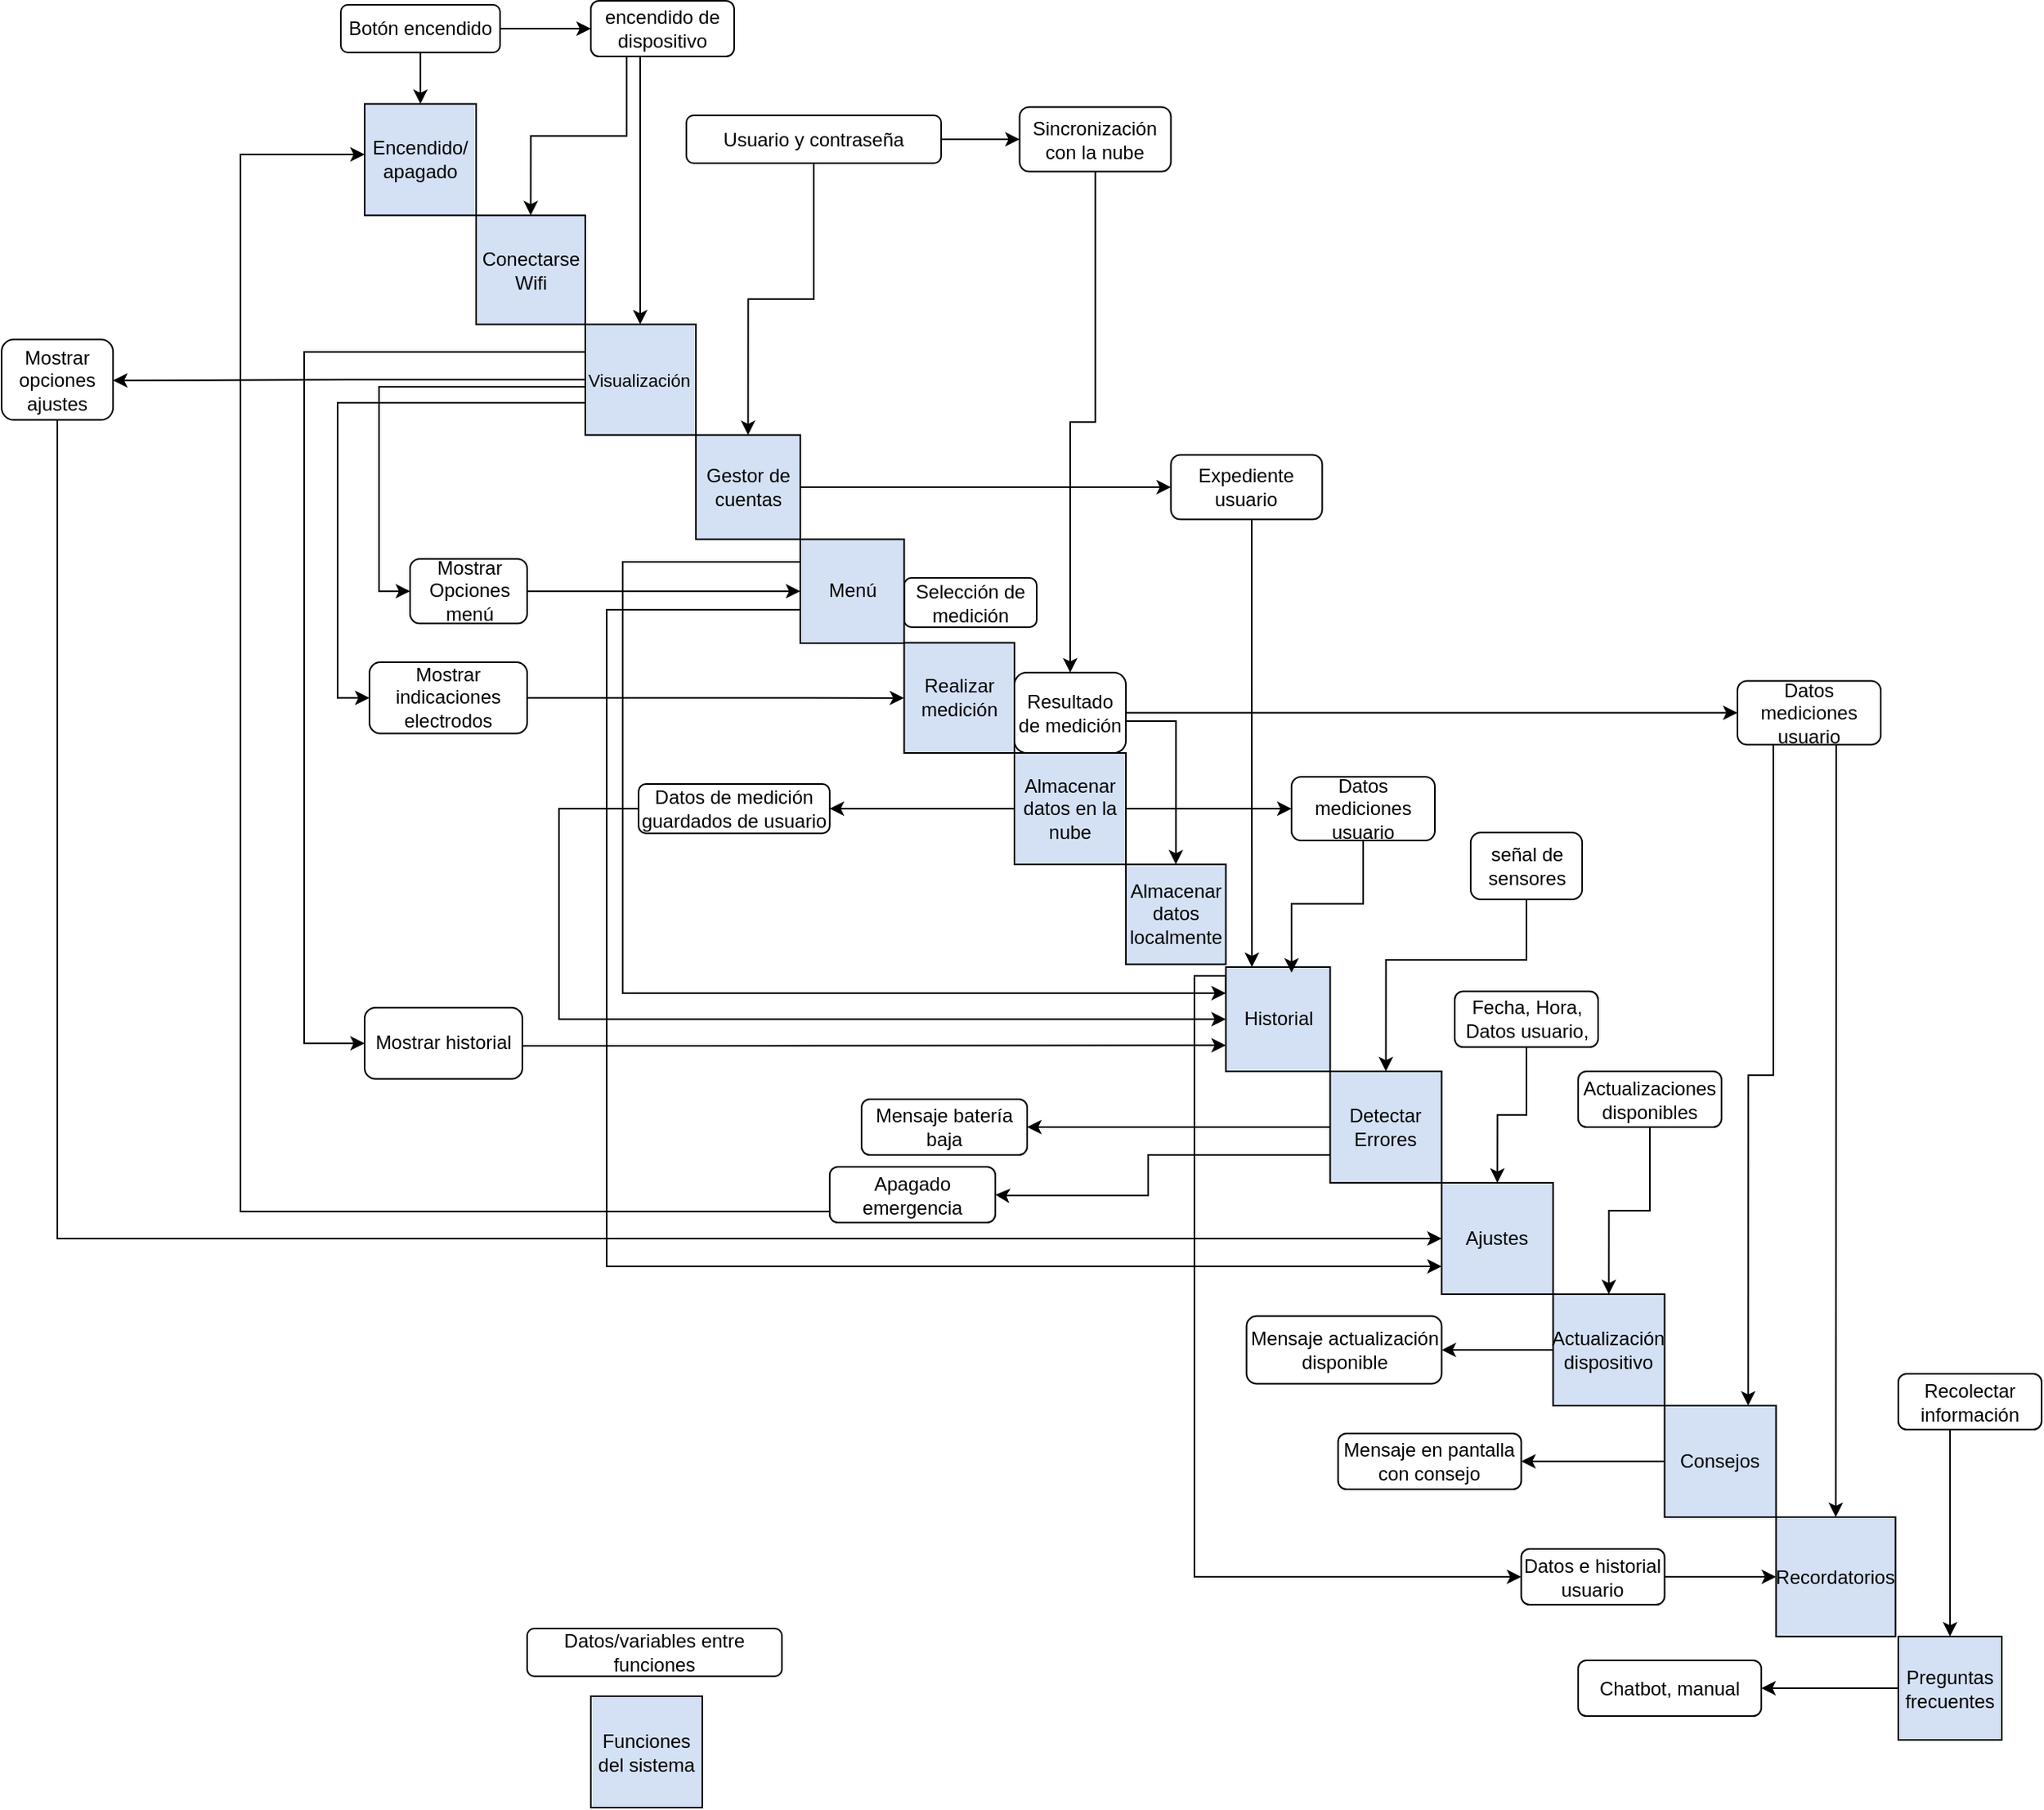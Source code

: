 <mxfile version="15.4.3" type="github">
  <diagram id="Nj07bCPPSiQxX_Wcg0r5" name="Page-1">
    <mxGraphModel dx="1108" dy="482" grid="1" gridSize="10" guides="1" tooltips="1" connect="1" arrows="1" fold="1" page="1" pageScale="1" pageWidth="827" pageHeight="1169" math="0" shadow="0">
      <root>
        <mxCell id="0" />
        <mxCell id="1" parent="0" />
        <mxCell id="xx2dYzDbVYMF6buf9vaY-4" style="edgeStyle=orthogonalEdgeStyle;rounded=0;orthogonalLoop=1;jettySize=auto;html=1;" edge="1" parent="1" source="CXU5azMome1cHcGIRZeV-1" target="xx2dYzDbVYMF6buf9vaY-2">
          <mxGeometry relative="1" as="geometry" />
        </mxCell>
        <mxCell id="CXU5azMome1cHcGIRZeV-1" value="Gestor de cuentas" style="whiteSpace=wrap;html=1;aspect=fixed;fillColor=#D4E1F5;" parent="1" vertex="1">
          <mxGeometry x="486" y="280.26" width="65.5" height="65.5" as="geometry" />
        </mxCell>
        <mxCell id="CXU5azMome1cHcGIRZeV-2" value="Realizar medición" style="whiteSpace=wrap;html=1;aspect=fixed;fillColor=#D4E1F5;" parent="1" vertex="1">
          <mxGeometry x="616.75" y="410.75" width="69.25" height="69.25" as="geometry" />
        </mxCell>
        <mxCell id="CXU5azMome1cHcGIRZeV-5" value="Ajustes" style="whiteSpace=wrap;html=1;aspect=fixed;fillColor=#D4E1F5;" parent="1" vertex="1">
          <mxGeometry x="954.25" y="750" width="70" height="70" as="geometry" />
        </mxCell>
        <mxCell id="67Dht7YHLMiTtMJzF1Od-41" style="edgeStyle=orthogonalEdgeStyle;rounded=0;orthogonalLoop=1;jettySize=auto;html=1;entryX=1;entryY=0.5;entryDx=0;entryDy=0;fontSize=11;" parent="1" source="CXU5azMome1cHcGIRZeV-8" target="iT-QjhbkleCrby-z9CVg-93" edge="1">
          <mxGeometry relative="1" as="geometry" />
        </mxCell>
        <mxCell id="67Dht7YHLMiTtMJzF1Od-42" style="edgeStyle=orthogonalEdgeStyle;rounded=0;orthogonalLoop=1;jettySize=auto;html=1;exitX=0;exitY=0.75;exitDx=0;exitDy=0;entryX=1;entryY=0.5;entryDx=0;entryDy=0;fontSize=11;" parent="1" source="CXU5azMome1cHcGIRZeV-8" target="iT-QjhbkleCrby-z9CVg-60" edge="1">
          <mxGeometry relative="1" as="geometry">
            <Array as="points">
              <mxPoint x="770" y="733" />
              <mxPoint x="770" y="758" />
              <mxPoint x="680" y="758" />
            </Array>
          </mxGeometry>
        </mxCell>
        <mxCell id="CXU5azMome1cHcGIRZeV-8" value="Detectar Errores" style="whiteSpace=wrap;html=1;aspect=fixed;fillColor=#D4E1F5;" parent="1" vertex="1">
          <mxGeometry x="884.25" y="680" width="70" height="70" as="geometry" />
        </mxCell>
        <mxCell id="67Dht7YHLMiTtMJzF1Od-54" style="edgeStyle=orthogonalEdgeStyle;rounded=0;orthogonalLoop=1;jettySize=auto;html=1;exitX=0;exitY=0.5;exitDx=0;exitDy=0;fontSize=11;" parent="1" source="CXU5azMome1cHcGIRZeV-9" target="iT-QjhbkleCrby-z9CVg-35" edge="1">
          <mxGeometry relative="1" as="geometry" />
        </mxCell>
        <mxCell id="xx2dYzDbVYMF6buf9vaY-8" style="edgeStyle=orthogonalEdgeStyle;rounded=0;orthogonalLoop=1;jettySize=auto;html=1;entryX=0;entryY=0.5;entryDx=0;entryDy=0;" edge="1" parent="1" source="CXU5azMome1cHcGIRZeV-9" target="iT-QjhbkleCrby-z9CVg-19">
          <mxGeometry relative="1" as="geometry" />
        </mxCell>
        <mxCell id="CXU5azMome1cHcGIRZeV-9" value="Almacenar datos en la nube" style="whiteSpace=wrap;html=1;aspect=fixed;fillColor=#D4E1F5;" parent="1" vertex="1">
          <mxGeometry x="686" y="480" width="70" height="70" as="geometry" />
        </mxCell>
        <mxCell id="67Dht7YHLMiTtMJzF1Od-39" style="edgeStyle=orthogonalEdgeStyle;rounded=0;orthogonalLoop=1;jettySize=auto;html=1;entryX=1;entryY=0.5;entryDx=0;entryDy=0;fontSize=11;" parent="1" source="CXU5azMome1cHcGIRZeV-11" target="iT-QjhbkleCrby-z9CVg-71" edge="1">
          <mxGeometry relative="1" as="geometry" />
        </mxCell>
        <mxCell id="CXU5azMome1cHcGIRZeV-11" value="Consejos" style="whiteSpace=wrap;html=1;aspect=fixed;fillColor=#D4E1F5;" parent="1" vertex="1">
          <mxGeometry x="1094.25" y="890" width="70" height="70" as="geometry" />
        </mxCell>
        <mxCell id="CXU5azMome1cHcGIRZeV-12" value="Recordatorios" style="whiteSpace=wrap;html=1;aspect=fixed;fillColor=#D4E1F5;" parent="1" vertex="1">
          <mxGeometry x="1164.25" y="960" width="75" height="75" as="geometry" />
        </mxCell>
        <mxCell id="67Dht7YHLMiTtMJzF1Od-35" style="edgeStyle=orthogonalEdgeStyle;rounded=0;orthogonalLoop=1;jettySize=auto;html=1;entryX=1;entryY=0.5;entryDx=0;entryDy=0;fontSize=11;" parent="1" source="CXU5azMome1cHcGIRZeV-13" target="iT-QjhbkleCrby-z9CVg-74" edge="1">
          <mxGeometry relative="1" as="geometry" />
        </mxCell>
        <mxCell id="CXU5azMome1cHcGIRZeV-13" value="Preguntas frecuentes" style="whiteSpace=wrap;html=1;aspect=fixed;fillColor=#D4E1F5;" parent="1" vertex="1">
          <mxGeometry x="1241" y="1035" width="65" height="65" as="geometry" />
        </mxCell>
        <mxCell id="GFn40_tMTBPi8Aqq6Cur-4" style="edgeStyle=orthogonalEdgeStyle;rounded=0;orthogonalLoop=1;jettySize=auto;html=1;entryX=0;entryY=0.5;entryDx=0;entryDy=0;" parent="1" source="iT-QjhbkleCrby-z9CVg-3" target="iT-QjhbkleCrby-z9CVg-83" edge="1">
          <mxGeometry relative="1" as="geometry" />
        </mxCell>
        <mxCell id="67Dht7YHLMiTtMJzF1Od-57" style="edgeStyle=orthogonalEdgeStyle;rounded=0;orthogonalLoop=1;jettySize=auto;html=1;entryX=0.5;entryY=0;entryDx=0;entryDy=0;fontSize=11;" parent="1" source="iT-QjhbkleCrby-z9CVg-3" target="CXU5azMome1cHcGIRZeV-1" edge="1">
          <mxGeometry relative="1" as="geometry" />
        </mxCell>
        <mxCell id="iT-QjhbkleCrby-z9CVg-3" value="Usuario y contraseña" style="rounded=1;whiteSpace=wrap;html=1;" parent="1" vertex="1">
          <mxGeometry x="480" y="79.5" width="160" height="30" as="geometry" />
        </mxCell>
        <mxCell id="iT-QjhbkleCrby-z9CVg-5" value="Funciones del sistema" style="whiteSpace=wrap;html=1;aspect=fixed;fillColor=#D4E1F5;" parent="1" vertex="1">
          <mxGeometry x="420" y="1072.5" width="70" height="70" as="geometry" />
        </mxCell>
        <mxCell id="iT-QjhbkleCrby-z9CVg-6" value="Datos/variables entre funciones" style="rounded=1;whiteSpace=wrap;html=1;" parent="1" vertex="1">
          <mxGeometry x="380" y="1030" width="160" height="30" as="geometry" />
        </mxCell>
        <mxCell id="iT-QjhbkleCrby-z9CVg-7" value="Selección de medición" style="rounded=1;whiteSpace=wrap;html=1;" parent="1" vertex="1">
          <mxGeometry x="616.75" y="370" width="83.25" height="31" as="geometry" />
        </mxCell>
        <mxCell id="67Dht7YHLMiTtMJzF1Od-49" style="edgeStyle=orthogonalEdgeStyle;rounded=0;orthogonalLoop=1;jettySize=auto;html=1;entryX=0.5;entryY=0;entryDx=0;entryDy=0;fontSize=11;" parent="1" target="GFn40_tMTBPi8Aqq6Cur-2" edge="1">
          <mxGeometry relative="1" as="geometry">
            <mxPoint x="750" y="455" as="sourcePoint" />
            <Array as="points">
              <mxPoint x="750" y="460" />
              <mxPoint x="787" y="460" />
            </Array>
          </mxGeometry>
        </mxCell>
        <mxCell id="67Dht7YHLMiTtMJzF1Od-72" style="edgeStyle=orthogonalEdgeStyle;rounded=0;orthogonalLoop=1;jettySize=auto;html=1;entryX=0;entryY=0.5;entryDx=0;entryDy=0;fontSize=11;" parent="1" source="iT-QjhbkleCrby-z9CVg-15" target="67Dht7YHLMiTtMJzF1Od-70" edge="1">
          <mxGeometry relative="1" as="geometry" />
        </mxCell>
        <mxCell id="iT-QjhbkleCrby-z9CVg-15" value="Resultado de medición" style="rounded=1;whiteSpace=wrap;html=1;" parent="1" vertex="1">
          <mxGeometry x="686" y="429.5" width="70" height="50.5" as="geometry" />
        </mxCell>
        <mxCell id="67Dht7YHLMiTtMJzF1Od-69" style="edgeStyle=orthogonalEdgeStyle;rounded=0;orthogonalLoop=1;jettySize=auto;html=1;entryX=0;entryY=0.5;entryDx=0;entryDy=0;fontSize=11;" parent="1" source="iT-QjhbkleCrby-z9CVg-35" target="CXU5azMome1cHcGIRZeV-4" edge="1">
          <mxGeometry relative="1" as="geometry">
            <Array as="points">
              <mxPoint x="400" y="515" />
              <mxPoint x="400" y="647" />
            </Array>
          </mxGeometry>
        </mxCell>
        <mxCell id="iT-QjhbkleCrby-z9CVg-35" value="Datos de medición guardados de usuario" style="rounded=1;whiteSpace=wrap;html=1;" parent="1" vertex="1">
          <mxGeometry x="450" y="499.5" width="120" height="31" as="geometry" />
        </mxCell>
        <mxCell id="67Dht7YHLMiTtMJzF1Od-51" style="edgeStyle=orthogonalEdgeStyle;rounded=0;orthogonalLoop=1;jettySize=auto;html=1;exitX=1;exitY=0.5;exitDx=0;exitDy=0;fontSize=11;" parent="1" source="iT-QjhbkleCrby-z9CVg-39" target="CXU5azMome1cHcGIRZeV-2" edge="1">
          <mxGeometry relative="1" as="geometry" />
        </mxCell>
        <mxCell id="iT-QjhbkleCrby-z9CVg-39" value="Mostrar indicaciones electrodos" style="rounded=1;whiteSpace=wrap;html=1;" parent="1" vertex="1">
          <mxGeometry x="281" y="423" width="99" height="44.75" as="geometry" />
        </mxCell>
        <mxCell id="67Dht7YHLMiTtMJzF1Od-43" style="edgeStyle=orthogonalEdgeStyle;rounded=0;orthogonalLoop=1;jettySize=auto;html=1;entryX=0.5;entryY=0;entryDx=0;entryDy=0;fontSize=11;" parent="1" source="iT-QjhbkleCrby-z9CVg-46" target="CXU5azMome1cHcGIRZeV-8" edge="1">
          <mxGeometry relative="1" as="geometry">
            <Array as="points">
              <mxPoint x="1008" y="610" />
              <mxPoint x="919" y="610" />
            </Array>
          </mxGeometry>
        </mxCell>
        <mxCell id="iT-QjhbkleCrby-z9CVg-46" value="señal de sensores" style="rounded=1;whiteSpace=wrap;html=1;" parent="1" vertex="1">
          <mxGeometry x="972.5" y="530" width="70" height="42" as="geometry" />
        </mxCell>
        <mxCell id="67Dht7YHLMiTtMJzF1Od-44" style="edgeStyle=orthogonalEdgeStyle;rounded=0;orthogonalLoop=1;jettySize=auto;html=1;entryX=0.5;entryY=0;entryDx=0;entryDy=0;fontSize=11;" parent="1" source="iT-QjhbkleCrby-z9CVg-55" target="CXU5azMome1cHcGIRZeV-5" edge="1">
          <mxGeometry relative="1" as="geometry" />
        </mxCell>
        <mxCell id="iT-QjhbkleCrby-z9CVg-55" value="Fecha, Hora, Datos usuario," style="rounded=1;whiteSpace=wrap;html=1;" parent="1" vertex="1">
          <mxGeometry x="962.5" y="629.75" width="90" height="35" as="geometry" />
        </mxCell>
        <mxCell id="67Dht7YHLMiTtMJzF1Od-56" style="edgeStyle=orthogonalEdgeStyle;rounded=0;orthogonalLoop=1;jettySize=auto;html=1;fontSize=11;" parent="1" source="iT-QjhbkleCrby-z9CVg-60" target="iT-QjhbkleCrby-z9CVg-79" edge="1">
          <mxGeometry relative="1" as="geometry">
            <mxPoint x="260" y="107" as="targetPoint" />
            <Array as="points">
              <mxPoint x="200" y="768" />
              <mxPoint x="200" y="104" />
              <mxPoint x="278" y="104" />
              <mxPoint x="278" y="107" />
            </Array>
          </mxGeometry>
        </mxCell>
        <mxCell id="iT-QjhbkleCrby-z9CVg-60" value="Apagado emergencia" style="rounded=1;whiteSpace=wrap;html=1;" parent="1" vertex="1">
          <mxGeometry x="570" y="740" width="104" height="35" as="geometry" />
        </mxCell>
        <mxCell id="67Dht7YHLMiTtMJzF1Od-37" style="edgeStyle=orthogonalEdgeStyle;rounded=0;orthogonalLoop=1;jettySize=auto;html=1;entryX=0;entryY=0.5;entryDx=0;entryDy=0;fontSize=11;" parent="1" source="iT-QjhbkleCrby-z9CVg-68" target="CXU5azMome1cHcGIRZeV-12" edge="1">
          <mxGeometry relative="1" as="geometry" />
        </mxCell>
        <mxCell id="iT-QjhbkleCrby-z9CVg-68" value="Datos e historial usuario" style="rounded=1;whiteSpace=wrap;html=1;" parent="1" vertex="1">
          <mxGeometry x="1004.25" y="980" width="90" height="35" as="geometry" />
        </mxCell>
        <mxCell id="iT-QjhbkleCrby-z9CVg-71" value="Mensaje en pantalla con consejo" style="rounded=1;whiteSpace=wrap;html=1;" parent="1" vertex="1">
          <mxGeometry x="889.25" y="907.5" width="115" height="35" as="geometry" />
        </mxCell>
        <mxCell id="iT-QjhbkleCrby-z9CVg-74" value="Chatbot, manual" style="rounded=1;whiteSpace=wrap;html=1;" parent="1" vertex="1">
          <mxGeometry x="1040" y="1050" width="115" height="35" as="geometry" />
        </mxCell>
        <mxCell id="67Dht7YHLMiTtMJzF1Od-34" style="edgeStyle=orthogonalEdgeStyle;rounded=0;orthogonalLoop=1;jettySize=auto;html=1;entryX=0.5;entryY=0;entryDx=0;entryDy=0;fontSize=11;" parent="1" source="iT-QjhbkleCrby-z9CVg-77" target="CXU5azMome1cHcGIRZeV-13" edge="1">
          <mxGeometry relative="1" as="geometry">
            <Array as="points">
              <mxPoint x="1274" y="970" />
            </Array>
          </mxGeometry>
        </mxCell>
        <mxCell id="iT-QjhbkleCrby-z9CVg-77" value="Recolectar información" style="rounded=1;whiteSpace=wrap;html=1;" parent="1" vertex="1">
          <mxGeometry x="1241" y="870" width="90" height="35" as="geometry" />
        </mxCell>
        <mxCell id="iT-QjhbkleCrby-z9CVg-79" value="Encendido/&lt;br&gt;apagado" style="whiteSpace=wrap;html=1;aspect=fixed;fillColor=#D4E1F5;" parent="1" vertex="1">
          <mxGeometry x="278" y="72.26" width="70" height="70" as="geometry" />
        </mxCell>
        <mxCell id="67Dht7YHLMiTtMJzF1Od-58" style="edgeStyle=orthogonalEdgeStyle;rounded=0;orthogonalLoop=1;jettySize=auto;html=1;exitX=0.5;exitY=1;exitDx=0;exitDy=0;entryX=0.5;entryY=0;entryDx=0;entryDy=0;fontSize=11;" parent="1" source="iT-QjhbkleCrby-z9CVg-80" target="iT-QjhbkleCrby-z9CVg-79" edge="1">
          <mxGeometry relative="1" as="geometry" />
        </mxCell>
        <mxCell id="67Dht7YHLMiTtMJzF1Od-59" style="edgeStyle=orthogonalEdgeStyle;rounded=0;orthogonalLoop=1;jettySize=auto;html=1;entryX=0;entryY=0.5;entryDx=0;entryDy=0;fontSize=11;" parent="1" source="iT-QjhbkleCrby-z9CVg-80" target="iT-QjhbkleCrby-z9CVg-95" edge="1">
          <mxGeometry relative="1" as="geometry" />
        </mxCell>
        <mxCell id="iT-QjhbkleCrby-z9CVg-80" value="Botón encendido" style="rounded=1;whiteSpace=wrap;html=1;" parent="1" vertex="1">
          <mxGeometry x="263" y="10" width="100" height="30" as="geometry" />
        </mxCell>
        <mxCell id="xx2dYzDbVYMF6buf9vaY-1" style="edgeStyle=orthogonalEdgeStyle;rounded=0;orthogonalLoop=1;jettySize=auto;html=1;entryX=0.5;entryY=0;entryDx=0;entryDy=0;" edge="1" parent="1" source="iT-QjhbkleCrby-z9CVg-83" target="iT-QjhbkleCrby-z9CVg-15">
          <mxGeometry relative="1" as="geometry" />
        </mxCell>
        <mxCell id="iT-QjhbkleCrby-z9CVg-83" value="Sincronización con la nube" style="rounded=1;whiteSpace=wrap;html=1;" parent="1" vertex="1">
          <mxGeometry x="689.25" y="74.25" width="95" height="40.5" as="geometry" />
        </mxCell>
        <mxCell id="67Dht7YHLMiTtMJzF1Od-81" style="edgeStyle=orthogonalEdgeStyle;rounded=0;orthogonalLoop=1;jettySize=auto;html=1;entryX=0;entryY=0.25;entryDx=0;entryDy=0;fontSize=11;" parent="1" source="iT-QjhbkleCrby-z9CVg-87" target="CXU5azMome1cHcGIRZeV-4" edge="1">
          <mxGeometry relative="1" as="geometry">
            <Array as="points">
              <mxPoint x="440" y="360" />
              <mxPoint x="440" y="631" />
            </Array>
          </mxGeometry>
        </mxCell>
        <mxCell id="67Dht7YHLMiTtMJzF1Od-82" style="edgeStyle=orthogonalEdgeStyle;rounded=0;orthogonalLoop=1;jettySize=auto;html=1;exitX=0;exitY=0.75;exitDx=0;exitDy=0;entryX=0;entryY=0.75;entryDx=0;entryDy=0;fontSize=11;" parent="1" source="iT-QjhbkleCrby-z9CVg-87" target="CXU5azMome1cHcGIRZeV-5" edge="1">
          <mxGeometry relative="1" as="geometry">
            <Array as="points">
              <mxPoint x="552" y="390" />
              <mxPoint x="430" y="390" />
              <mxPoint x="430" y="803" />
            </Array>
          </mxGeometry>
        </mxCell>
        <mxCell id="iT-QjhbkleCrby-z9CVg-87" value="Menú" style="whiteSpace=wrap;html=1;aspect=fixed;fillColor=#D4E1F5;" parent="1" vertex="1">
          <mxGeometry x="551.5" y="345.76" width="65.25" height="65.25" as="geometry" />
        </mxCell>
        <mxCell id="iT-QjhbkleCrby-z9CVg-88" value="Conectarse Wifi" style="whiteSpace=wrap;html=1;aspect=fixed;fillColor=#D4E1F5;" parent="1" vertex="1">
          <mxGeometry x="348" y="142.26" width="68.5" height="68.5" as="geometry" />
        </mxCell>
        <mxCell id="iT-QjhbkleCrby-z9CVg-93" value="Mensaje batería baja" style="rounded=1;whiteSpace=wrap;html=1;" parent="1" vertex="1">
          <mxGeometry x="590" y="697.5" width="104" height="35" as="geometry" />
        </mxCell>
        <mxCell id="67Dht7YHLMiTtMJzF1Od-60" style="edgeStyle=orthogonalEdgeStyle;rounded=0;orthogonalLoop=1;jettySize=auto;html=1;fontSize=11;" parent="1" source="iT-QjhbkleCrby-z9CVg-95" target="67Dht7YHLMiTtMJzF1Od-1" edge="1">
          <mxGeometry relative="1" as="geometry">
            <Array as="points">
              <mxPoint x="451" y="90" />
              <mxPoint x="451" y="90" />
            </Array>
          </mxGeometry>
        </mxCell>
        <mxCell id="67Dht7YHLMiTtMJzF1Od-78" style="edgeStyle=orthogonalEdgeStyle;rounded=0;orthogonalLoop=1;jettySize=auto;html=1;exitX=0.25;exitY=1;exitDx=0;exitDy=0;entryX=0.5;entryY=0;entryDx=0;entryDy=0;fontSize=11;" parent="1" source="iT-QjhbkleCrby-z9CVg-95" target="iT-QjhbkleCrby-z9CVg-88" edge="1">
          <mxGeometry relative="1" as="geometry" />
        </mxCell>
        <mxCell id="iT-QjhbkleCrby-z9CVg-95" value="encendido de dispositivo" style="rounded=1;whiteSpace=wrap;html=1;" parent="1" vertex="1">
          <mxGeometry x="420" y="7.5" width="90" height="35" as="geometry" />
        </mxCell>
        <mxCell id="67Dht7YHLMiTtMJzF1Od-64" style="edgeStyle=orthogonalEdgeStyle;rounded=0;orthogonalLoop=1;jettySize=auto;html=1;exitX=1;exitY=0.5;exitDx=0;exitDy=0;entryX=0;entryY=0.5;entryDx=0;entryDy=0;fontSize=11;" parent="1" source="iT-QjhbkleCrby-z9CVg-98" target="iT-QjhbkleCrby-z9CVg-87" edge="1">
          <mxGeometry relative="1" as="geometry" />
        </mxCell>
        <mxCell id="iT-QjhbkleCrby-z9CVg-98" value="Mostrar Opciones menú" style="rounded=1;whiteSpace=wrap;html=1;" parent="1" vertex="1">
          <mxGeometry x="306.5" y="358.13" width="73.5" height="40.5" as="geometry" />
        </mxCell>
        <mxCell id="67Dht7YHLMiTtMJzF1Od-79" style="edgeStyle=orthogonalEdgeStyle;rounded=0;orthogonalLoop=1;jettySize=auto;html=1;exitX=0;exitY=0.25;exitDx=0;exitDy=0;entryX=0;entryY=0.5;entryDx=0;entryDy=0;fontSize=11;" parent="1" source="CXU5azMome1cHcGIRZeV-4" target="iT-QjhbkleCrby-z9CVg-68" edge="1">
          <mxGeometry relative="1" as="geometry">
            <Array as="points">
              <mxPoint x="819" y="620" />
              <mxPoint x="799" y="620" />
              <mxPoint x="799" y="998" />
            </Array>
          </mxGeometry>
        </mxCell>
        <mxCell id="CXU5azMome1cHcGIRZeV-4" value="Historial" style="whiteSpace=wrap;html=1;aspect=fixed;fillColor=#D4E1F5;" parent="1" vertex="1">
          <mxGeometry x="818.75" y="614.5" width="65.5" height="65.5" as="geometry" />
        </mxCell>
        <mxCell id="GFn40_tMTBPi8Aqq6Cur-2" value="Almacenar datos localmente" style="whiteSpace=wrap;html=1;aspect=fixed;fillColor=#D4E1F5;" parent="1" vertex="1">
          <mxGeometry x="756" y="550" width="62.75" height="62.75" as="geometry" />
        </mxCell>
        <mxCell id="xx2dYzDbVYMF6buf9vaY-7" style="edgeStyle=orthogonalEdgeStyle;rounded=0;orthogonalLoop=1;jettySize=auto;html=1;entryX=0.63;entryY=0.053;entryDx=0;entryDy=0;entryPerimeter=0;" edge="1" parent="1" source="iT-QjhbkleCrby-z9CVg-19" target="CXU5azMome1cHcGIRZeV-4">
          <mxGeometry relative="1" as="geometry" />
        </mxCell>
        <mxCell id="iT-QjhbkleCrby-z9CVg-19" value="Datos mediciones usuario" style="rounded=1;whiteSpace=wrap;html=1;" parent="1" vertex="1">
          <mxGeometry x="860" y="495" width="90" height="40" as="geometry" />
        </mxCell>
        <mxCell id="67Dht7YHLMiTtMJzF1Od-50" style="edgeStyle=orthogonalEdgeStyle;rounded=0;orthogonalLoop=1;jettySize=auto;html=1;entryX=0;entryY=0.5;entryDx=0;entryDy=0;fontSize=11;" parent="1" source="67Dht7YHLMiTtMJzF1Od-1" target="iT-QjhbkleCrby-z9CVg-39" edge="1">
          <mxGeometry relative="1" as="geometry">
            <Array as="points">
              <mxPoint x="261" y="260" />
              <mxPoint x="261" y="445" />
            </Array>
          </mxGeometry>
        </mxCell>
        <mxCell id="67Dht7YHLMiTtMJzF1Od-63" style="edgeStyle=orthogonalEdgeStyle;rounded=0;orthogonalLoop=1;jettySize=auto;html=1;entryX=0;entryY=0.5;entryDx=0;entryDy=0;fontSize=11;" parent="1" source="67Dht7YHLMiTtMJzF1Od-1" target="iT-QjhbkleCrby-z9CVg-98" edge="1">
          <mxGeometry relative="1" as="geometry">
            <Array as="points">
              <mxPoint x="287" y="250" />
              <mxPoint x="287" y="378" />
            </Array>
          </mxGeometry>
        </mxCell>
        <mxCell id="67Dht7YHLMiTtMJzF1Od-65" style="edgeStyle=orthogonalEdgeStyle;rounded=0;orthogonalLoop=1;jettySize=auto;html=1;fontSize=11;" parent="1" source="67Dht7YHLMiTtMJzF1Od-1" edge="1">
          <mxGeometry relative="1" as="geometry">
            <mxPoint x="120" y="246" as="targetPoint" />
            <Array as="points">
              <mxPoint x="270" y="246" />
              <mxPoint x="270" y="246" />
            </Array>
          </mxGeometry>
        </mxCell>
        <mxCell id="67Dht7YHLMiTtMJzF1Od-75" style="edgeStyle=orthogonalEdgeStyle;rounded=0;orthogonalLoop=1;jettySize=auto;html=1;exitX=0;exitY=0.25;exitDx=0;exitDy=0;entryX=0;entryY=0.5;entryDx=0;entryDy=0;fontSize=11;" parent="1" source="67Dht7YHLMiTtMJzF1Od-1" target="67Dht7YHLMiTtMJzF1Od-74" edge="1">
          <mxGeometry relative="1" as="geometry">
            <Array as="points">
              <mxPoint x="240" y="228" />
              <mxPoint x="240" y="662" />
            </Array>
          </mxGeometry>
        </mxCell>
        <mxCell id="67Dht7YHLMiTtMJzF1Od-1" value="&lt;font style=&quot;font-size: 11px&quot;&gt;Visualización&amp;nbsp;&lt;/font&gt;" style="whiteSpace=wrap;html=1;aspect=fixed;fillColor=#D4E1F5;" parent="1" vertex="1">
          <mxGeometry x="416.5" y="210.76" width="69.5" height="69.5" as="geometry" />
        </mxCell>
        <mxCell id="67Dht7YHLMiTtMJzF1Od-67" style="edgeStyle=orthogonalEdgeStyle;rounded=0;orthogonalLoop=1;jettySize=auto;html=1;entryX=0;entryY=0.5;entryDx=0;entryDy=0;fontSize=11;" parent="1" source="67Dht7YHLMiTtMJzF1Od-14" target="CXU5azMome1cHcGIRZeV-5" edge="1">
          <mxGeometry relative="1" as="geometry">
            <Array as="points">
              <mxPoint x="85" y="785" />
            </Array>
          </mxGeometry>
        </mxCell>
        <mxCell id="67Dht7YHLMiTtMJzF1Od-14" value="Mostrar opciones ajustes" style="rounded=1;whiteSpace=wrap;html=1;" parent="1" vertex="1">
          <mxGeometry x="50" y="220.26" width="70" height="50.5" as="geometry" />
        </mxCell>
        <mxCell id="67Dht7YHLMiTtMJzF1Od-48" style="edgeStyle=orthogonalEdgeStyle;rounded=0;orthogonalLoop=1;jettySize=auto;html=1;fontSize=11;" parent="1" source="67Dht7YHLMiTtMJzF1Od-29" target="67Dht7YHLMiTtMJzF1Od-47" edge="1">
          <mxGeometry relative="1" as="geometry" />
        </mxCell>
        <mxCell id="67Dht7YHLMiTtMJzF1Od-29" value="Actualización dispositivo" style="whiteSpace=wrap;html=1;aspect=fixed;fillColor=#D4E1F5;" parent="1" vertex="1">
          <mxGeometry x="1024.25" y="820" width="70" height="70" as="geometry" />
        </mxCell>
        <mxCell id="67Dht7YHLMiTtMJzF1Od-46" style="edgeStyle=orthogonalEdgeStyle;rounded=0;orthogonalLoop=1;jettySize=auto;html=1;entryX=0.5;entryY=0;entryDx=0;entryDy=0;fontSize=11;" parent="1" source="67Dht7YHLMiTtMJzF1Od-45" target="67Dht7YHLMiTtMJzF1Od-29" edge="1">
          <mxGeometry relative="1" as="geometry" />
        </mxCell>
        <mxCell id="67Dht7YHLMiTtMJzF1Od-45" value="Actualizaciones disponibles" style="rounded=1;whiteSpace=wrap;html=1;" parent="1" vertex="1">
          <mxGeometry x="1040" y="680" width="90" height="35" as="geometry" />
        </mxCell>
        <mxCell id="67Dht7YHLMiTtMJzF1Od-47" value="Mensaje actualización disponible" style="rounded=1;whiteSpace=wrap;html=1;" parent="1" vertex="1">
          <mxGeometry x="831.75" y="833.75" width="122.5" height="42.5" as="geometry" />
        </mxCell>
        <mxCell id="67Dht7YHLMiTtMJzF1Od-73" style="edgeStyle=orthogonalEdgeStyle;rounded=0;orthogonalLoop=1;jettySize=auto;html=1;entryX=0.5;entryY=0;entryDx=0;entryDy=0;fontSize=11;" parent="1" source="67Dht7YHLMiTtMJzF1Od-70" target="CXU5azMome1cHcGIRZeV-12" edge="1">
          <mxGeometry relative="1" as="geometry">
            <Array as="points">
              <mxPoint x="1202" y="600" />
              <mxPoint x="1202" y="600" />
            </Array>
          </mxGeometry>
        </mxCell>
        <mxCell id="67Dht7YHLMiTtMJzF1Od-80" style="edgeStyle=orthogonalEdgeStyle;rounded=0;orthogonalLoop=1;jettySize=auto;html=1;exitX=0.25;exitY=1;exitDx=0;exitDy=0;entryX=0.75;entryY=0;entryDx=0;entryDy=0;fontSize=11;" parent="1" source="67Dht7YHLMiTtMJzF1Od-70" target="CXU5azMome1cHcGIRZeV-11" edge="1">
          <mxGeometry relative="1" as="geometry" />
        </mxCell>
        <mxCell id="67Dht7YHLMiTtMJzF1Od-70" value="Datos mediciones usuario" style="rounded=1;whiteSpace=wrap;html=1;" parent="1" vertex="1">
          <mxGeometry x="1140" y="434.75" width="90" height="40" as="geometry" />
        </mxCell>
        <mxCell id="67Dht7YHLMiTtMJzF1Od-77" style="edgeStyle=orthogonalEdgeStyle;rounded=0;orthogonalLoop=1;jettySize=auto;html=1;entryX=0;entryY=0.75;entryDx=0;entryDy=0;fontSize=11;" parent="1" source="67Dht7YHLMiTtMJzF1Od-74" target="CXU5azMome1cHcGIRZeV-4" edge="1">
          <mxGeometry relative="1" as="geometry">
            <Array as="points">
              <mxPoint x="490" y="664" />
              <mxPoint x="490" y="664" />
            </Array>
          </mxGeometry>
        </mxCell>
        <mxCell id="67Dht7YHLMiTtMJzF1Od-74" value="Mostrar historial" style="rounded=1;whiteSpace=wrap;html=1;" parent="1" vertex="1">
          <mxGeometry x="278" y="640" width="99" height="44.75" as="geometry" />
        </mxCell>
        <mxCell id="xx2dYzDbVYMF6buf9vaY-6" style="edgeStyle=orthogonalEdgeStyle;rounded=0;orthogonalLoop=1;jettySize=auto;html=1;entryX=0.25;entryY=0;entryDx=0;entryDy=0;" edge="1" parent="1" source="xx2dYzDbVYMF6buf9vaY-2" target="CXU5azMome1cHcGIRZeV-4">
          <mxGeometry relative="1" as="geometry">
            <Array as="points">
              <mxPoint x="835" y="400" />
              <mxPoint x="835" y="400" />
            </Array>
          </mxGeometry>
        </mxCell>
        <mxCell id="xx2dYzDbVYMF6buf9vaY-2" value="Expediente usuario" style="rounded=1;whiteSpace=wrap;html=1;" vertex="1" parent="1">
          <mxGeometry x="784.25" y="292.76" width="95" height="40.5" as="geometry" />
        </mxCell>
      </root>
    </mxGraphModel>
  </diagram>
</mxfile>

